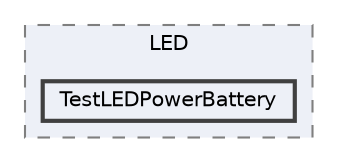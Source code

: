 digraph "Arduino/LED/TestLEDPowerBattery"
{
 // LATEX_PDF_SIZE
  bgcolor="transparent";
  edge [fontname=Helvetica,fontsize=10,labelfontname=Helvetica,labelfontsize=10];
  node [fontname=Helvetica,fontsize=10,shape=box,height=0.2,width=0.4];
  compound=true
  subgraph clusterdir_ef233f5d7f9dba7e34f2f1d1ef4b6710 {
    graph [ bgcolor="#edf0f7", pencolor="grey50", label="LED", fontname=Helvetica,fontsize=10 style="filled,dashed", URL="dir_ef233f5d7f9dba7e34f2f1d1ef4b6710.html",tooltip=""]
  dir_dfe44bae51975f9ea0c60f2db42faecf [label="TestLEDPowerBattery", fillcolor="#edf0f7", color="grey25", style="filled,bold", URL="dir_dfe44bae51975f9ea0c60f2db42faecf.html",tooltip=""];
  }
}
